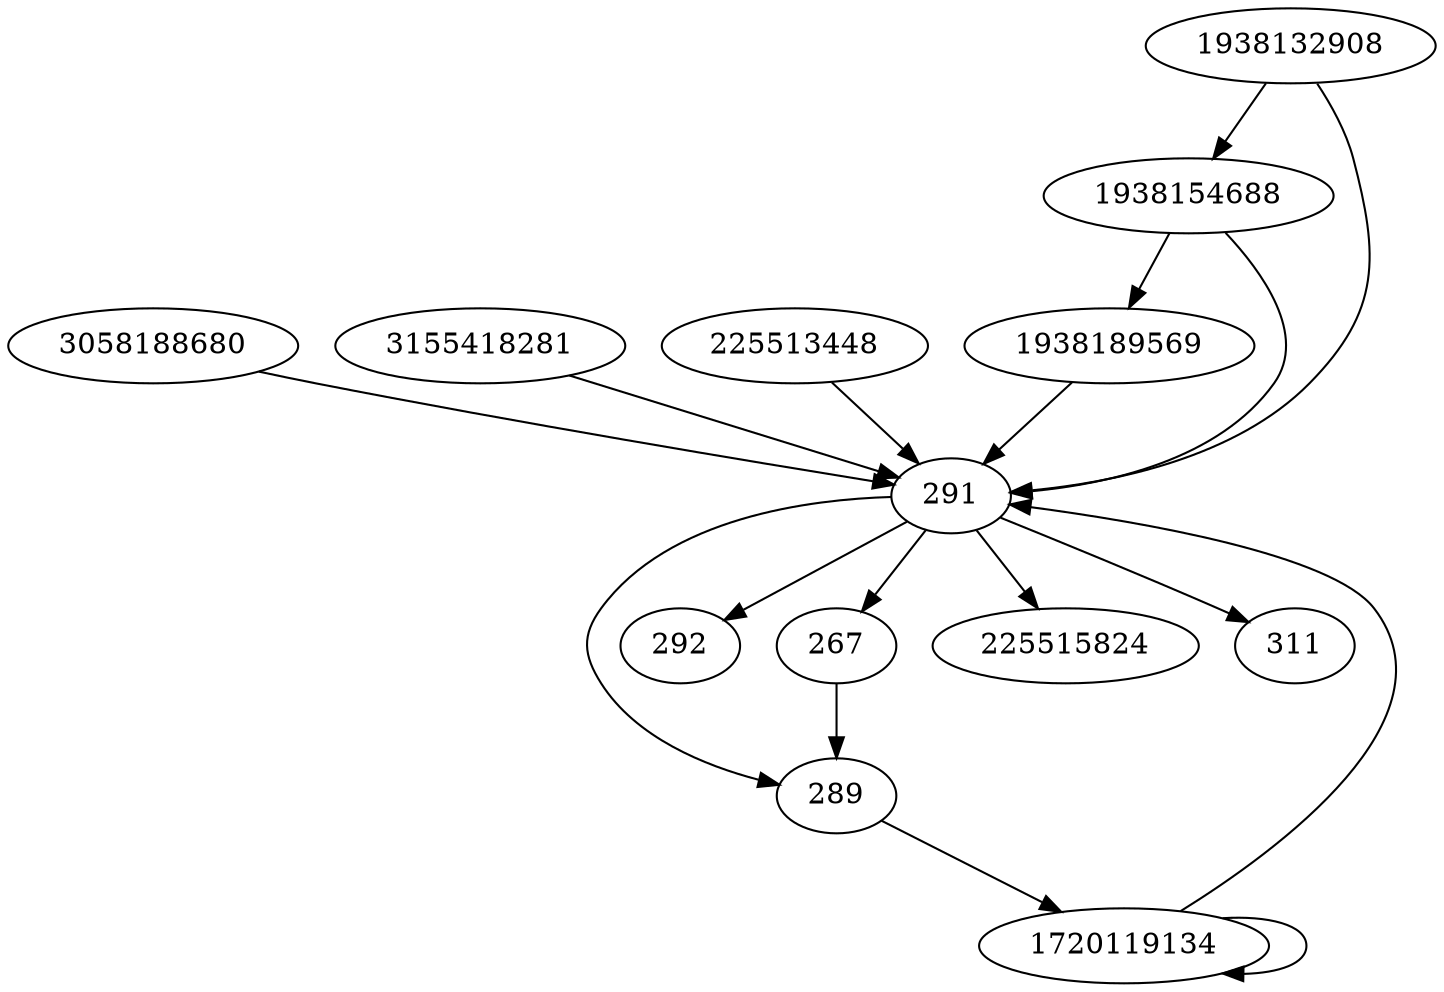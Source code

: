digraph  {
1938154688;
1938189569;
289;
291;
292;
3058188680;
3155418281;
225513448;
267;
1938132908;
225515824;
311;
1720119134;
1938154688 -> 291;
1938154688 -> 1938189569;
1938189569 -> 291;
289 -> 1720119134;
291 -> 292;
291 -> 289;
291 -> 267;
291 -> 311;
291 -> 225515824;
3058188680 -> 291;
3155418281 -> 291;
225513448 -> 291;
267 -> 289;
1938132908 -> 291;
1938132908 -> 1938154688;
1720119134 -> 291;
1720119134 -> 1720119134;
}
